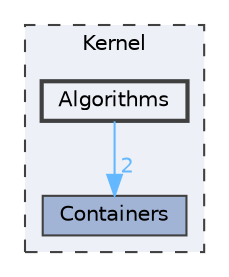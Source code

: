 digraph "Algorithms"
{
 // LATEX_PDF_SIZE
  bgcolor="transparent";
  edge [fontname=Helvetica,fontsize=10,labelfontname=Helvetica,labelfontsize=10];
  node [fontname=Helvetica,fontsize=10,shape=box,height=0.2,width=0.4];
  compound=true
  subgraph clusterdir_52bed8acfaac088d5968cb2c84d7645d {
    graph [ bgcolor="#edf0f7", pencolor="grey25", label="Kernel", fontname=Helvetica,fontsize=10 style="filled,dashed", URL="dir_52bed8acfaac088d5968cb2c84d7645d.html",tooltip=""]
  dir_fa6cb0783e37c694db47f5ddef3ea05d [label="Containers", fillcolor="#a2b4d6", color="grey25", style="filled", URL="dir_fa6cb0783e37c694db47f5ddef3ea05d.html",tooltip=""];
  dir_935e596cfeef03b4ea0bb2287a511930 [label="Algorithms", fillcolor="#edf0f7", color="grey25", style="filled,bold", URL="dir_935e596cfeef03b4ea0bb2287a511930.html",tooltip=""];
  }
  dir_935e596cfeef03b4ea0bb2287a511930->dir_fa6cb0783e37c694db47f5ddef3ea05d [headlabel="2", labeldistance=1.5 headhref="dir_000002_000005.html" color="steelblue1" fontcolor="steelblue1"];
}
